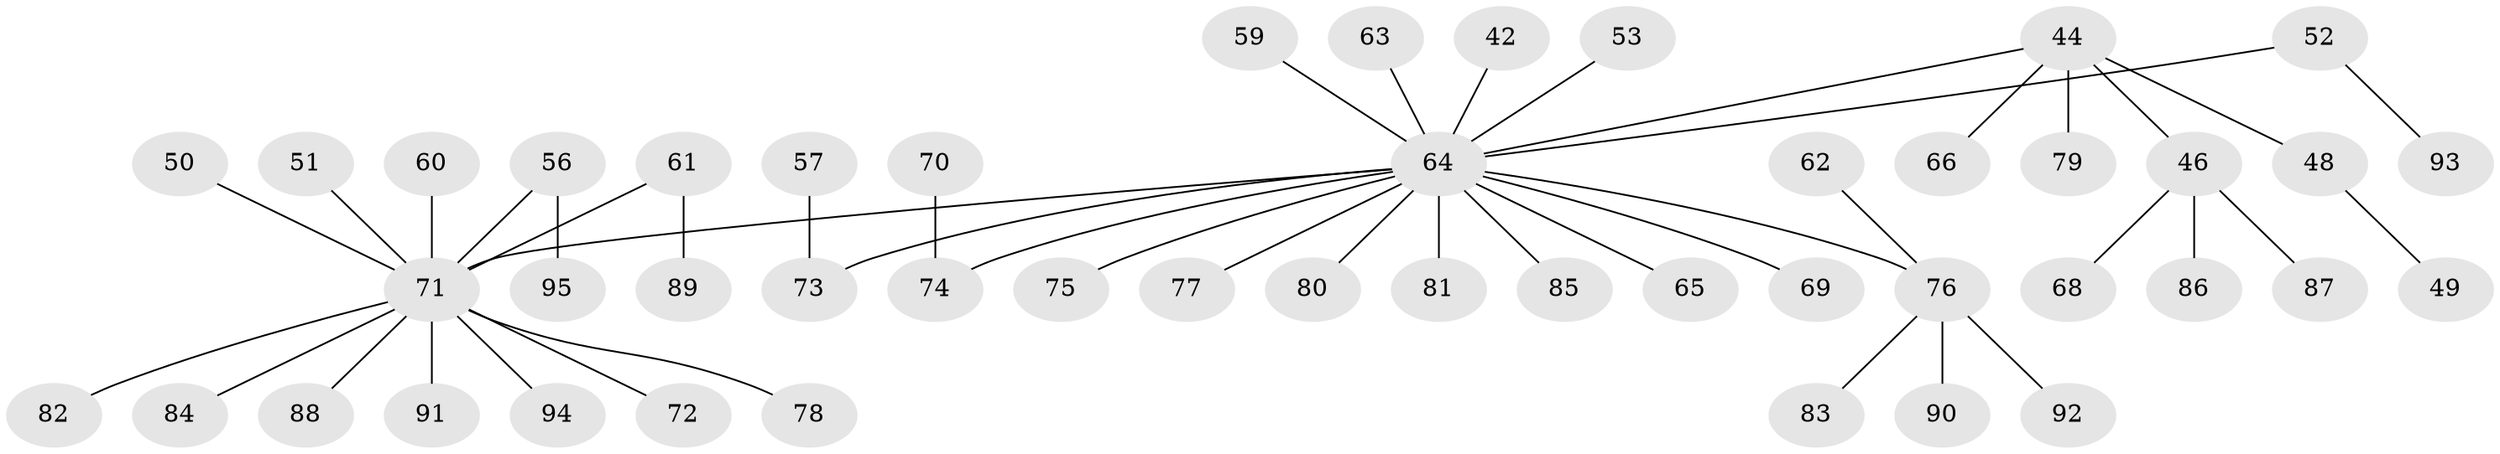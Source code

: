 // original degree distribution, {8: 0.010526315789473684, 6: 0.031578947368421054, 5: 0.021052631578947368, 3: 0.12631578947368421, 4: 0.05263157894736842, 2: 0.25263157894736843, 1: 0.5052631578947369}
// Generated by graph-tools (version 1.1) at 2025/52/03/09/25 04:52:32]
// undirected, 47 vertices, 46 edges
graph export_dot {
graph [start="1"]
  node [color=gray90,style=filled];
  42;
  44 [super="+32+18"];
  46 [super="+5"];
  48;
  49;
  50;
  51;
  52 [super="+20"];
  53;
  56;
  57;
  59;
  60;
  61;
  62;
  63;
  64 [super="+2+8+9+17+39+45+21+34+37"];
  65;
  66;
  68;
  69;
  70;
  71 [super="+24+67+29+26+23+41+28+40+55+36"];
  72;
  73 [super="+10"];
  74 [super="+58"];
  75;
  76 [super="+30+25+35+54"];
  77;
  78;
  79;
  80;
  81;
  82;
  83;
  84;
  85;
  86;
  87;
  88;
  89;
  90;
  91;
  92;
  93;
  94;
  95;
  42 -- 64;
  44 -- 79;
  44 -- 64;
  44 -- 48;
  44 -- 66;
  44 -- 46;
  46 -- 68;
  46 -- 86;
  46 -- 87;
  48 -- 49;
  50 -- 71;
  51 -- 71;
  52 -- 64;
  52 -- 93;
  53 -- 64;
  56 -- 95;
  56 -- 71;
  57 -- 73;
  59 -- 64;
  60 -- 71;
  61 -- 89;
  61 -- 71;
  62 -- 76;
  63 -- 64;
  64 -- 75;
  64 -- 81;
  64 -- 69;
  64 -- 77;
  64 -- 73;
  64 -- 80;
  64 -- 71;
  64 -- 65;
  64 -- 85;
  64 -- 76;
  64 -- 74;
  70 -- 74;
  71 -- 88;
  71 -- 84;
  71 -- 72;
  71 -- 94;
  71 -- 78;
  71 -- 82;
  71 -- 91;
  76 -- 83;
  76 -- 90;
  76 -- 92;
}
